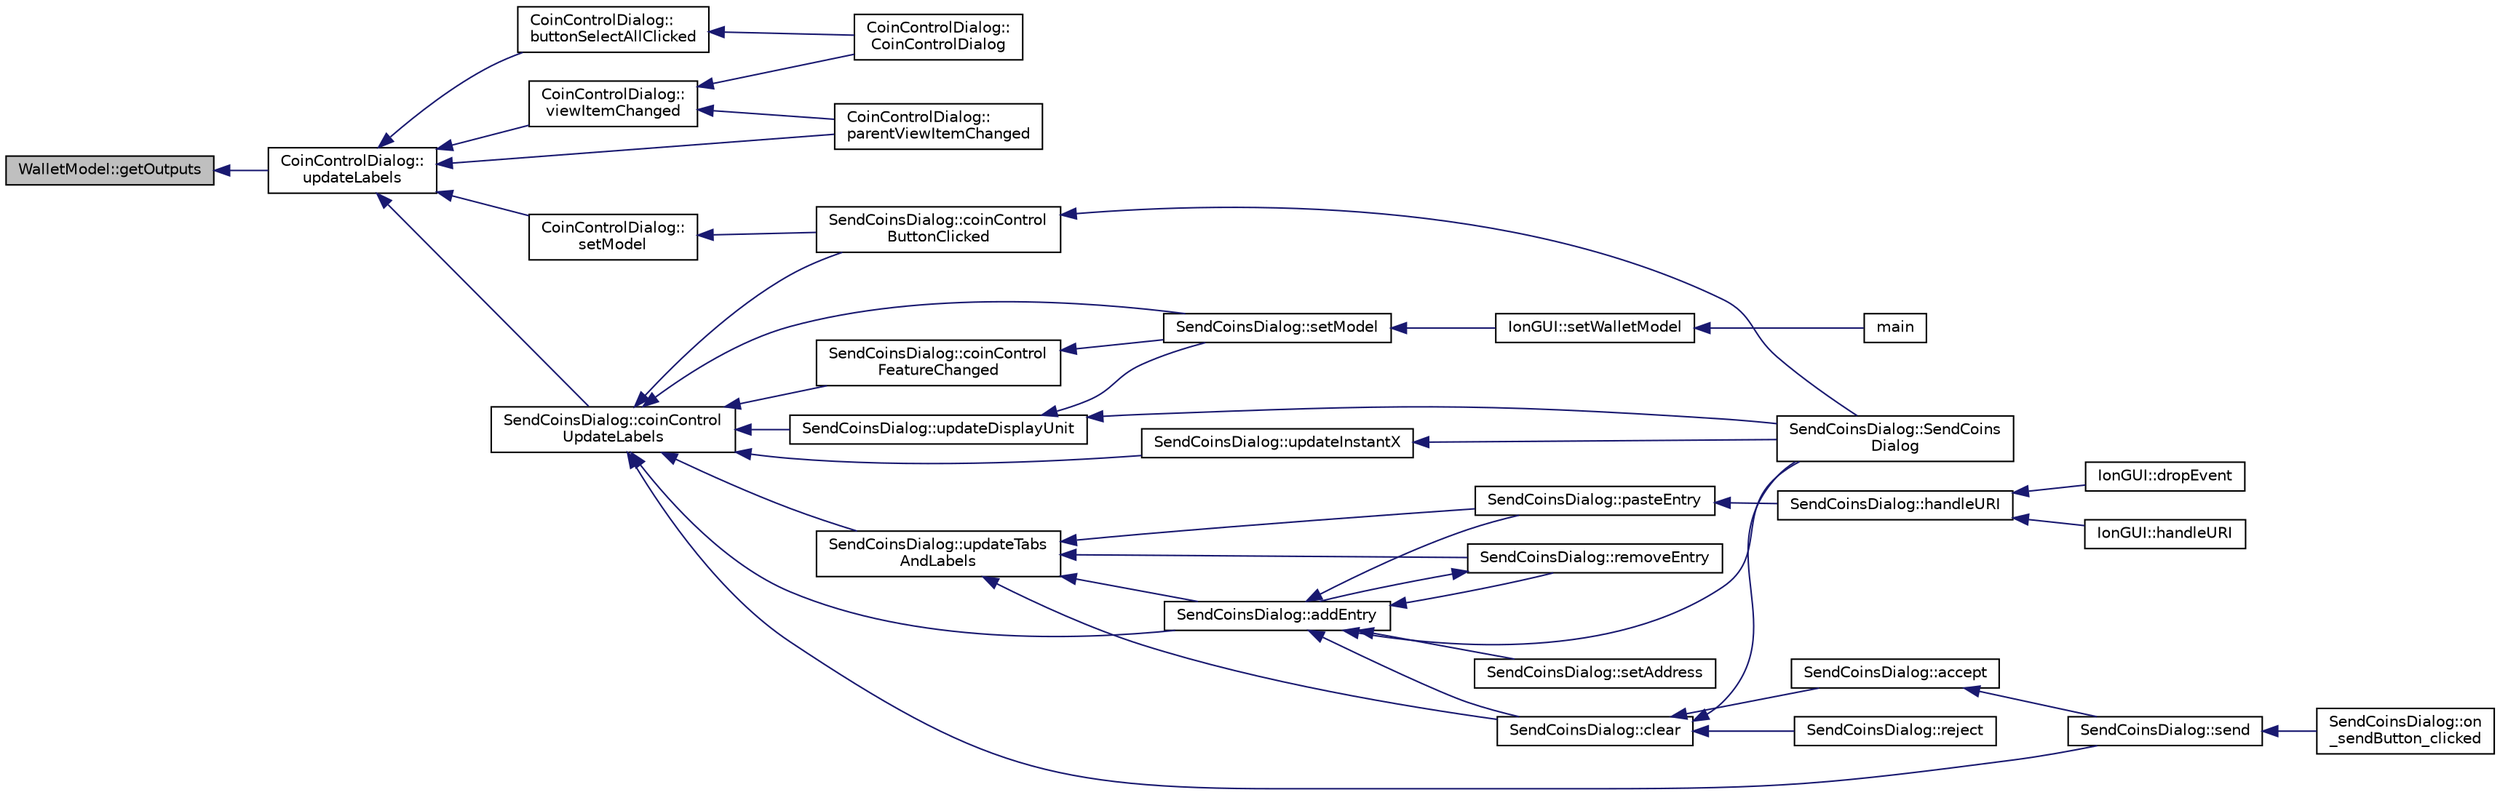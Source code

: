 digraph "WalletModel::getOutputs"
{
  edge [fontname="Helvetica",fontsize="10",labelfontname="Helvetica",labelfontsize="10"];
  node [fontname="Helvetica",fontsize="10",shape=record];
  rankdir="LR";
  Node624 [label="WalletModel::getOutputs",height=0.2,width=0.4,color="black", fillcolor="grey75", style="filled", fontcolor="black"];
  Node624 -> Node625 [dir="back",color="midnightblue",fontsize="10",style="solid",fontname="Helvetica"];
  Node625 [label="CoinControlDialog::\lupdateLabels",height=0.2,width=0.4,color="black", fillcolor="white", style="filled",URL="$dd/dfb/class_coin_control_dialog.html#a4fc60e89b097952ff22dc0f9c58c87d9"];
  Node625 -> Node626 [dir="back",color="midnightblue",fontsize="10",style="solid",fontname="Helvetica"];
  Node626 [label="CoinControlDialog::\lsetModel",height=0.2,width=0.4,color="black", fillcolor="white", style="filled",URL="$dd/dfb/class_coin_control_dialog.html#a4c34a48574814089c54f763a22f5317a"];
  Node626 -> Node627 [dir="back",color="midnightblue",fontsize="10",style="solid",fontname="Helvetica"];
  Node627 [label="SendCoinsDialog::coinControl\lButtonClicked",height=0.2,width=0.4,color="black", fillcolor="white", style="filled",URL="$d6/de6/class_send_coins_dialog.html#a59d757d9e4bea5b380eb480fd79cfb49"];
  Node627 -> Node628 [dir="back",color="midnightblue",fontsize="10",style="solid",fontname="Helvetica"];
  Node628 [label="SendCoinsDialog::SendCoins\lDialog",height=0.2,width=0.4,color="black", fillcolor="white", style="filled",URL="$d6/de6/class_send_coins_dialog.html#a0df5bc29d1df68eda44826651afc595f"];
  Node625 -> Node629 [dir="back",color="midnightblue",fontsize="10",style="solid",fontname="Helvetica"];
  Node629 [label="CoinControlDialog::\lbuttonSelectAllClicked",height=0.2,width=0.4,color="black", fillcolor="white", style="filled",URL="$dd/dfb/class_coin_control_dialog.html#ae106a71c5b87ac8bea8c52e7c4f4a129"];
  Node629 -> Node630 [dir="back",color="midnightblue",fontsize="10",style="solid",fontname="Helvetica"];
  Node630 [label="CoinControlDialog::\lCoinControlDialog",height=0.2,width=0.4,color="black", fillcolor="white", style="filled",URL="$dd/dfb/class_coin_control_dialog.html#a0945e59c25f956fdab199dbaf252eff5"];
  Node625 -> Node631 [dir="back",color="midnightblue",fontsize="10",style="solid",fontname="Helvetica"];
  Node631 [label="CoinControlDialog::\lparentViewItemChanged",height=0.2,width=0.4,color="black", fillcolor="white", style="filled",URL="$dd/dfb/class_coin_control_dialog.html#af649bd96e37668b175510f0357650ecc"];
  Node625 -> Node632 [dir="back",color="midnightblue",fontsize="10",style="solid",fontname="Helvetica"];
  Node632 [label="CoinControlDialog::\lviewItemChanged",height=0.2,width=0.4,color="black", fillcolor="white", style="filled",URL="$dd/dfb/class_coin_control_dialog.html#ac3c37dabd83f71d9c96bf5567fe85234"];
  Node632 -> Node630 [dir="back",color="midnightblue",fontsize="10",style="solid",fontname="Helvetica"];
  Node632 -> Node631 [dir="back",color="midnightblue",fontsize="10",style="solid",fontname="Helvetica"];
  Node625 -> Node633 [dir="back",color="midnightblue",fontsize="10",style="solid",fontname="Helvetica"];
  Node633 [label="SendCoinsDialog::coinControl\lUpdateLabels",height=0.2,width=0.4,color="black", fillcolor="white", style="filled",URL="$d6/de6/class_send_coins_dialog.html#ae4f429aabcaf309aa314b90049be2a74"];
  Node633 -> Node634 [dir="back",color="midnightblue",fontsize="10",style="solid",fontname="Helvetica"];
  Node634 [label="SendCoinsDialog::setModel",height=0.2,width=0.4,color="black", fillcolor="white", style="filled",URL="$d6/de6/class_send_coins_dialog.html#a73a6c1b1850a334ee652ac167713a2aa"];
  Node634 -> Node635 [dir="back",color="midnightblue",fontsize="10",style="solid",fontname="Helvetica"];
  Node635 [label="IonGUI::setWalletModel",height=0.2,width=0.4,color="black", fillcolor="white", style="filled",URL="$dc/d0b/class_ion_g_u_i.html#a37f87db65498b036d387c705a749c45d",tooltip="Set the wallet model. "];
  Node635 -> Node636 [dir="back",color="midnightblue",fontsize="10",style="solid",fontname="Helvetica"];
  Node636 [label="main",height=0.2,width=0.4,color="black", fillcolor="white", style="filled",URL="$d5/d2d/ion_8cpp.html#a0ddf1224851353fc92bfbff6f499fa97"];
  Node633 -> Node637 [dir="back",color="midnightblue",fontsize="10",style="solid",fontname="Helvetica"];
  Node637 [label="SendCoinsDialog::send",height=0.2,width=0.4,color="black", fillcolor="white", style="filled",URL="$d6/de6/class_send_coins_dialog.html#afd8d436a16ea7dba1276e8fdfdc8b2d3"];
  Node637 -> Node638 [dir="back",color="midnightblue",fontsize="10",style="solid",fontname="Helvetica"];
  Node638 [label="SendCoinsDialog::on\l_sendButton_clicked",height=0.2,width=0.4,color="black", fillcolor="white", style="filled",URL="$d6/de6/class_send_coins_dialog.html#a2cab7cf9ea5040b9e2189297f7d3c764"];
  Node633 -> Node639 [dir="back",color="midnightblue",fontsize="10",style="solid",fontname="Helvetica"];
  Node639 [label="SendCoinsDialog::addEntry",height=0.2,width=0.4,color="black", fillcolor="white", style="filled",URL="$d6/de6/class_send_coins_dialog.html#a3d680a76b967641115c6ff2fa83fb62a"];
  Node639 -> Node628 [dir="back",color="midnightblue",fontsize="10",style="solid",fontname="Helvetica"];
  Node639 -> Node640 [dir="back",color="midnightblue",fontsize="10",style="solid",fontname="Helvetica"];
  Node640 [label="SendCoinsDialog::clear",height=0.2,width=0.4,color="black", fillcolor="white", style="filled",URL="$d6/de6/class_send_coins_dialog.html#a127bddff45f49ff5e6e263efe218ae26"];
  Node640 -> Node628 [dir="back",color="midnightblue",fontsize="10",style="solid",fontname="Helvetica"];
  Node640 -> Node641 [dir="back",color="midnightblue",fontsize="10",style="solid",fontname="Helvetica"];
  Node641 [label="SendCoinsDialog::reject",height=0.2,width=0.4,color="black", fillcolor="white", style="filled",URL="$d6/de6/class_send_coins_dialog.html#a4879553d77d29f522ac92ac04580f4ad"];
  Node640 -> Node642 [dir="back",color="midnightblue",fontsize="10",style="solid",fontname="Helvetica"];
  Node642 [label="SendCoinsDialog::accept",height=0.2,width=0.4,color="black", fillcolor="white", style="filled",URL="$d6/de6/class_send_coins_dialog.html#af2185c3d29e43d37c30669f0def46060"];
  Node642 -> Node637 [dir="back",color="midnightblue",fontsize="10",style="solid",fontname="Helvetica"];
  Node639 -> Node643 [dir="back",color="midnightblue",fontsize="10",style="solid",fontname="Helvetica"];
  Node643 [label="SendCoinsDialog::removeEntry",height=0.2,width=0.4,color="black", fillcolor="white", style="filled",URL="$d6/de6/class_send_coins_dialog.html#aabd82a79bd2358493f36425f1d62136b"];
  Node643 -> Node639 [dir="back",color="midnightblue",fontsize="10",style="solid",fontname="Helvetica"];
  Node639 -> Node644 [dir="back",color="midnightblue",fontsize="10",style="solid",fontname="Helvetica"];
  Node644 [label="SendCoinsDialog::setAddress",height=0.2,width=0.4,color="black", fillcolor="white", style="filled",URL="$d6/de6/class_send_coins_dialog.html#a920b2dbf121ca3cfac2adc56e96295f8"];
  Node639 -> Node645 [dir="back",color="midnightblue",fontsize="10",style="solid",fontname="Helvetica"];
  Node645 [label="SendCoinsDialog::pasteEntry",height=0.2,width=0.4,color="black", fillcolor="white", style="filled",URL="$d6/de6/class_send_coins_dialog.html#a4440d15ced5d217baaad33a17d56b409"];
  Node645 -> Node646 [dir="back",color="midnightblue",fontsize="10",style="solid",fontname="Helvetica"];
  Node646 [label="SendCoinsDialog::handleURI",height=0.2,width=0.4,color="black", fillcolor="white", style="filled",URL="$d6/de6/class_send_coins_dialog.html#a0b55c56582d3352734eb01e8a6f404c1"];
  Node646 -> Node647 [dir="back",color="midnightblue",fontsize="10",style="solid",fontname="Helvetica"];
  Node647 [label="IonGUI::dropEvent",height=0.2,width=0.4,color="black", fillcolor="white", style="filled",URL="$dc/d0b/class_ion_g_u_i.html#a42edcabd719877fa223bfc4ce1004950"];
  Node646 -> Node648 [dir="back",color="midnightblue",fontsize="10",style="solid",fontname="Helvetica"];
  Node648 [label="IonGUI::handleURI",height=0.2,width=0.4,color="black", fillcolor="white", style="filled",URL="$dc/d0b/class_ion_g_u_i.html#a96c92e010ff8af010b4053c09128a273"];
  Node633 -> Node649 [dir="back",color="midnightblue",fontsize="10",style="solid",fontname="Helvetica"];
  Node649 [label="SendCoinsDialog::updateTabs\lAndLabels",height=0.2,width=0.4,color="black", fillcolor="white", style="filled",URL="$d6/de6/class_send_coins_dialog.html#a3b834c739f7d02d8086a2bf58525c5f0"];
  Node649 -> Node640 [dir="back",color="midnightblue",fontsize="10",style="solid",fontname="Helvetica"];
  Node649 -> Node639 [dir="back",color="midnightblue",fontsize="10",style="solid",fontname="Helvetica"];
  Node649 -> Node643 [dir="back",color="midnightblue",fontsize="10",style="solid",fontname="Helvetica"];
  Node649 -> Node645 [dir="back",color="midnightblue",fontsize="10",style="solid",fontname="Helvetica"];
  Node633 -> Node650 [dir="back",color="midnightblue",fontsize="10",style="solid",fontname="Helvetica"];
  Node650 [label="SendCoinsDialog::updateDisplayUnit",height=0.2,width=0.4,color="black", fillcolor="white", style="filled",URL="$d6/de6/class_send_coins_dialog.html#a74815ad8502b126200b6fd2e59e9f042"];
  Node650 -> Node628 [dir="back",color="midnightblue",fontsize="10",style="solid",fontname="Helvetica"];
  Node650 -> Node634 [dir="back",color="midnightblue",fontsize="10",style="solid",fontname="Helvetica"];
  Node633 -> Node651 [dir="back",color="midnightblue",fontsize="10",style="solid",fontname="Helvetica"];
  Node651 [label="SendCoinsDialog::updateInstantX",height=0.2,width=0.4,color="black", fillcolor="white", style="filled",URL="$d6/de6/class_send_coins_dialog.html#a2ef7a77ae3a6525d062e010dc414b950"];
  Node651 -> Node628 [dir="back",color="midnightblue",fontsize="10",style="solid",fontname="Helvetica"];
  Node633 -> Node652 [dir="back",color="midnightblue",fontsize="10",style="solid",fontname="Helvetica"];
  Node652 [label="SendCoinsDialog::coinControl\lFeatureChanged",height=0.2,width=0.4,color="black", fillcolor="white", style="filled",URL="$d6/de6/class_send_coins_dialog.html#af13ddd00abec4f060632d887b5e838a3"];
  Node652 -> Node634 [dir="back",color="midnightblue",fontsize="10",style="solid",fontname="Helvetica"];
  Node633 -> Node627 [dir="back",color="midnightblue",fontsize="10",style="solid",fontname="Helvetica"];
}
